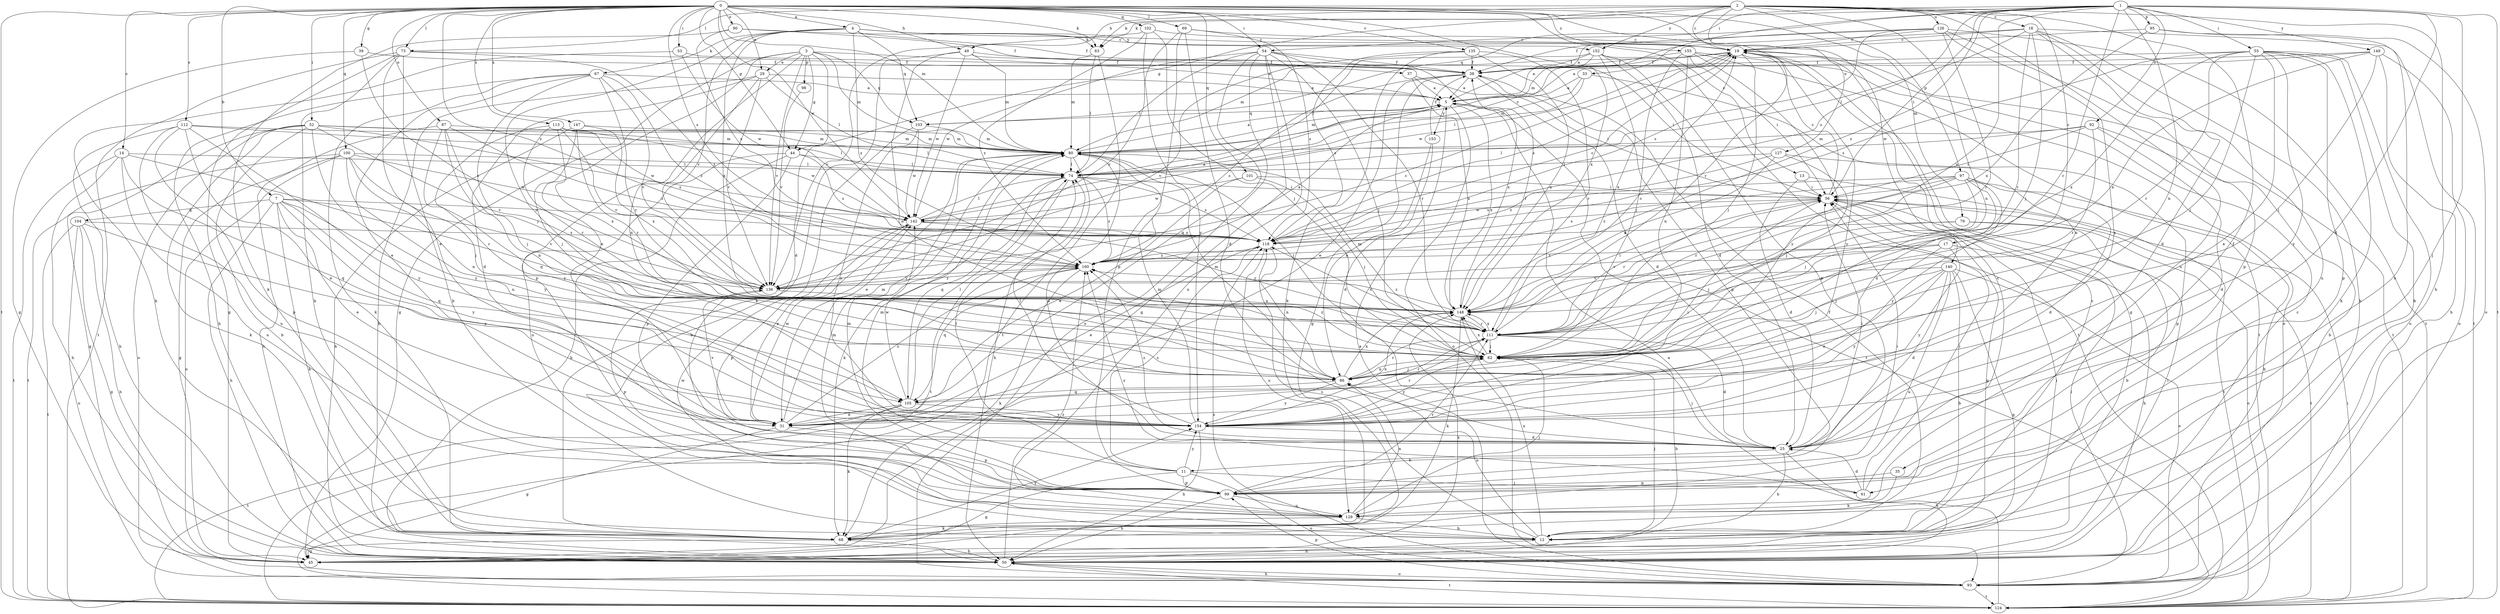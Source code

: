 strict digraph  {
0;
1;
2;
3;
4;
5;
7;
11;
12;
13;
14;
17;
18;
19;
25;
29;
31;
33;
35;
37;
38;
39;
44;
45;
49;
50;
52;
53;
54;
55;
56;
61;
62;
63;
67;
68;
69;
73;
74;
79;
80;
86;
87;
90;
92;
93;
95;
97;
98;
99;
100;
101;
102;
103;
104;
105;
111;
112;
113;
118;
124;
126;
127;
129;
135;
136;
140;
142;
147;
148;
149;
152;
153;
154;
155;
160;
0 -> 4  [label=a];
0 -> 7  [label=b];
0 -> 13  [label=c];
0 -> 14  [label=c];
0 -> 29  [label=e];
0 -> 39  [label=g];
0 -> 44  [label=g];
0 -> 49  [label=h];
0 -> 52  [label=i];
0 -> 53  [label=i];
0 -> 54  [label=i];
0 -> 63  [label=k];
0 -> 69  [label=l];
0 -> 73  [label=l];
0 -> 79  [label=m];
0 -> 80  [label=m];
0 -> 87  [label=o];
0 -> 90  [label=o];
0 -> 100  [label=q];
0 -> 101  [label=q];
0 -> 102  [label=q];
0 -> 111  [label=r];
0 -> 112  [label=s];
0 -> 113  [label=s];
0 -> 118  [label=s];
0 -> 124  [label=t];
0 -> 135  [label=v];
0 -> 140  [label=w];
0 -> 142  [label=w];
0 -> 147  [label=x];
0 -> 148  [label=x];
0 -> 155  [label=z];
0 -> 160  [label=z];
1 -> 25  [label=d];
1 -> 33  [label=f];
1 -> 54  [label=i];
1 -> 55  [label=i];
1 -> 56  [label=i];
1 -> 61  [label=j];
1 -> 63  [label=k];
1 -> 86  [label=n];
1 -> 92  [label=o];
1 -> 95  [label=p];
1 -> 103  [label=q];
1 -> 111  [label=r];
1 -> 118  [label=s];
1 -> 124  [label=t];
1 -> 148  [label=x];
1 -> 149  [label=y];
1 -> 160  [label=z];
2 -> 17  [label=c];
2 -> 18  [label=c];
2 -> 19  [label=c];
2 -> 35  [label=f];
2 -> 44  [label=g];
2 -> 49  [label=h];
2 -> 50  [label=h];
2 -> 63  [label=k];
2 -> 73  [label=l];
2 -> 86  [label=n];
2 -> 97  [label=p];
2 -> 126  [label=u];
2 -> 127  [label=u];
2 -> 129  [label=u];
2 -> 152  [label=y];
3 -> 5  [label=a];
3 -> 25  [label=d];
3 -> 29  [label=e];
3 -> 31  [label=e];
3 -> 44  [label=g];
3 -> 45  [label=g];
3 -> 80  [label=m];
3 -> 98  [label=p];
3 -> 99  [label=p];
3 -> 103  [label=q];
3 -> 136  [label=v];
4 -> 19  [label=c];
4 -> 37  [label=f];
4 -> 63  [label=k];
4 -> 67  [label=k];
4 -> 86  [label=n];
4 -> 103  [label=q];
4 -> 136  [label=v];
4 -> 148  [label=x];
4 -> 152  [label=y];
4 -> 160  [label=z];
5 -> 80  [label=m];
5 -> 93  [label=o];
5 -> 103  [label=q];
5 -> 124  [label=t];
5 -> 148  [label=x];
5 -> 153  [label=y];
7 -> 31  [label=e];
7 -> 50  [label=h];
7 -> 68  [label=k];
7 -> 86  [label=n];
7 -> 104  [label=q];
7 -> 105  [label=q];
7 -> 118  [label=s];
7 -> 136  [label=v];
7 -> 154  [label=y];
11 -> 45  [label=g];
11 -> 61  [label=j];
11 -> 74  [label=l];
11 -> 80  [label=m];
11 -> 93  [label=o];
11 -> 99  [label=p];
11 -> 118  [label=s];
11 -> 154  [label=y];
12 -> 19  [label=c];
12 -> 38  [label=f];
12 -> 50  [label=h];
12 -> 62  [label=j];
12 -> 86  [label=n];
12 -> 118  [label=s];
12 -> 142  [label=w];
12 -> 148  [label=x];
13 -> 25  [label=d];
13 -> 56  [label=i];
13 -> 124  [label=t];
14 -> 50  [label=h];
14 -> 74  [label=l];
14 -> 105  [label=q];
14 -> 111  [label=r];
14 -> 124  [label=t];
14 -> 129  [label=u];
17 -> 50  [label=h];
17 -> 62  [label=j];
17 -> 136  [label=v];
17 -> 154  [label=y];
17 -> 160  [label=z];
18 -> 19  [label=c];
18 -> 25  [label=d];
18 -> 50  [label=h];
18 -> 62  [label=j];
18 -> 74  [label=l];
18 -> 80  [label=m];
18 -> 111  [label=r];
18 -> 124  [label=t];
18 -> 129  [label=u];
19 -> 38  [label=f];
19 -> 45  [label=g];
19 -> 62  [label=j];
19 -> 80  [label=m];
19 -> 118  [label=s];
19 -> 124  [label=t];
19 -> 142  [label=w];
19 -> 154  [label=y];
25 -> 11  [label=b];
25 -> 12  [label=b];
25 -> 50  [label=h];
25 -> 56  [label=i];
25 -> 62  [label=j];
25 -> 160  [label=z];
29 -> 5  [label=a];
29 -> 25  [label=d];
29 -> 50  [label=h];
29 -> 74  [label=l];
29 -> 86  [label=n];
29 -> 136  [label=v];
31 -> 45  [label=g];
31 -> 80  [label=m];
31 -> 99  [label=p];
31 -> 111  [label=r];
31 -> 136  [label=v];
31 -> 142  [label=w];
31 -> 160  [label=z];
33 -> 5  [label=a];
33 -> 74  [label=l];
33 -> 80  [label=m];
33 -> 86  [label=n];
35 -> 68  [label=k];
35 -> 99  [label=p];
37 -> 5  [label=a];
37 -> 56  [label=i];
37 -> 148  [label=x];
38 -> 5  [label=a];
38 -> 25  [label=d];
38 -> 31  [label=e];
38 -> 45  [label=g];
38 -> 99  [label=p];
38 -> 160  [label=z];
39 -> 38  [label=f];
39 -> 45  [label=g];
39 -> 136  [label=v];
44 -> 50  [label=h];
44 -> 74  [label=l];
44 -> 99  [label=p];
44 -> 118  [label=s];
44 -> 129  [label=u];
45 -> 56  [label=i];
45 -> 148  [label=x];
49 -> 38  [label=f];
49 -> 56  [label=i];
49 -> 68  [label=k];
49 -> 80  [label=m];
49 -> 86  [label=n];
49 -> 142  [label=w];
50 -> 19  [label=c];
50 -> 56  [label=i];
50 -> 93  [label=o];
50 -> 124  [label=t];
50 -> 160  [label=z];
52 -> 12  [label=b];
52 -> 45  [label=g];
52 -> 68  [label=k];
52 -> 74  [label=l];
52 -> 80  [label=m];
52 -> 93  [label=o];
52 -> 136  [label=v];
52 -> 142  [label=w];
52 -> 154  [label=y];
53 -> 38  [label=f];
53 -> 68  [label=k];
53 -> 142  [label=w];
54 -> 38  [label=f];
54 -> 45  [label=g];
54 -> 62  [label=j];
54 -> 74  [label=l];
54 -> 93  [label=o];
54 -> 105  [label=q];
54 -> 111  [label=r];
54 -> 129  [label=u];
54 -> 142  [label=w];
54 -> 148  [label=x];
55 -> 12  [label=b];
55 -> 31  [label=e];
55 -> 38  [label=f];
55 -> 62  [label=j];
55 -> 68  [label=k];
55 -> 93  [label=o];
55 -> 99  [label=p];
55 -> 111  [label=r];
55 -> 118  [label=s];
55 -> 148  [label=x];
55 -> 154  [label=y];
56 -> 19  [label=c];
56 -> 45  [label=g];
56 -> 111  [label=r];
56 -> 118  [label=s];
56 -> 124  [label=t];
56 -> 142  [label=w];
61 -> 19  [label=c];
61 -> 25  [label=d];
61 -> 56  [label=i];
61 -> 160  [label=z];
62 -> 86  [label=n];
62 -> 148  [label=x];
62 -> 154  [label=y];
62 -> 160  [label=z];
63 -> 74  [label=l];
63 -> 80  [label=m];
63 -> 124  [label=t];
67 -> 5  [label=a];
67 -> 31  [label=e];
67 -> 50  [label=h];
67 -> 62  [label=j];
67 -> 68  [label=k];
67 -> 111  [label=r];
67 -> 136  [label=v];
67 -> 160  [label=z];
68 -> 45  [label=g];
68 -> 50  [label=h];
68 -> 154  [label=y];
69 -> 19  [label=c];
69 -> 25  [label=d];
69 -> 99  [label=p];
69 -> 118  [label=s];
69 -> 136  [label=v];
73 -> 12  [label=b];
73 -> 31  [label=e];
73 -> 38  [label=f];
73 -> 45  [label=g];
73 -> 68  [label=k];
73 -> 124  [label=t];
73 -> 160  [label=z];
74 -> 56  [label=i];
74 -> 68  [label=k];
74 -> 105  [label=q];
74 -> 118  [label=s];
74 -> 124  [label=t];
74 -> 160  [label=z];
79 -> 12  [label=b];
79 -> 62  [label=j];
79 -> 93  [label=o];
79 -> 118  [label=s];
80 -> 5  [label=a];
80 -> 19  [label=c];
80 -> 25  [label=d];
80 -> 31  [label=e];
80 -> 50  [label=h];
80 -> 62  [label=j];
80 -> 74  [label=l];
86 -> 62  [label=j];
86 -> 80  [label=m];
86 -> 105  [label=q];
86 -> 111  [label=r];
86 -> 148  [label=x];
86 -> 154  [label=y];
87 -> 50  [label=h];
87 -> 62  [label=j];
87 -> 80  [label=m];
87 -> 86  [label=n];
87 -> 105  [label=q];
87 -> 160  [label=z];
90 -> 19  [label=c];
90 -> 38  [label=f];
90 -> 68  [label=k];
90 -> 118  [label=s];
92 -> 12  [label=b];
92 -> 25  [label=d];
92 -> 56  [label=i];
92 -> 74  [label=l];
92 -> 80  [label=m];
92 -> 111  [label=r];
93 -> 5  [label=a];
93 -> 50  [label=h];
93 -> 56  [label=i];
93 -> 99  [label=p];
93 -> 118  [label=s];
93 -> 124  [label=t];
95 -> 19  [label=c];
95 -> 93  [label=o];
95 -> 129  [label=u];
95 -> 148  [label=x];
97 -> 25  [label=d];
97 -> 50  [label=h];
97 -> 56  [label=i];
97 -> 62  [label=j];
97 -> 86  [label=n];
97 -> 111  [label=r];
97 -> 118  [label=s];
97 -> 154  [label=y];
97 -> 160  [label=z];
98 -> 136  [label=v];
99 -> 50  [label=h];
99 -> 56  [label=i];
99 -> 80  [label=m];
99 -> 111  [label=r];
99 -> 129  [label=u];
100 -> 45  [label=g];
100 -> 62  [label=j];
100 -> 74  [label=l];
100 -> 86  [label=n];
100 -> 93  [label=o];
100 -> 124  [label=t];
100 -> 142  [label=w];
100 -> 154  [label=y];
101 -> 31  [label=e];
101 -> 56  [label=i];
101 -> 62  [label=j];
101 -> 142  [label=w];
102 -> 19  [label=c];
102 -> 62  [label=j];
102 -> 136  [label=v];
102 -> 154  [label=y];
102 -> 160  [label=z];
103 -> 12  [label=b];
103 -> 80  [label=m];
103 -> 142  [label=w];
103 -> 154  [label=y];
104 -> 45  [label=g];
104 -> 50  [label=h];
104 -> 93  [label=o];
104 -> 118  [label=s];
104 -> 124  [label=t];
104 -> 154  [label=y];
105 -> 31  [label=e];
105 -> 68  [label=k];
105 -> 74  [label=l];
105 -> 111  [label=r];
105 -> 124  [label=t];
105 -> 142  [label=w];
105 -> 154  [label=y];
111 -> 19  [label=c];
111 -> 25  [label=d];
111 -> 50  [label=h];
111 -> 62  [label=j];
111 -> 80  [label=m];
111 -> 118  [label=s];
111 -> 148  [label=x];
112 -> 31  [label=e];
112 -> 50  [label=h];
112 -> 74  [label=l];
112 -> 80  [label=m];
112 -> 99  [label=p];
112 -> 129  [label=u];
112 -> 154  [label=y];
113 -> 80  [label=m];
113 -> 111  [label=r];
113 -> 118  [label=s];
113 -> 136  [label=v];
113 -> 142  [label=w];
113 -> 148  [label=x];
113 -> 154  [label=y];
118 -> 19  [label=c];
118 -> 31  [label=e];
118 -> 86  [label=n];
118 -> 129  [label=u];
118 -> 160  [label=z];
124 -> 5  [label=a];
124 -> 56  [label=i];
126 -> 5  [label=a];
126 -> 19  [label=c];
126 -> 38  [label=f];
126 -> 99  [label=p];
126 -> 111  [label=r];
126 -> 118  [label=s];
126 -> 124  [label=t];
126 -> 154  [label=y];
127 -> 62  [label=j];
127 -> 74  [label=l];
127 -> 99  [label=p];
127 -> 148  [label=x];
127 -> 160  [label=z];
129 -> 12  [label=b];
129 -> 62  [label=j];
129 -> 68  [label=k];
129 -> 80  [label=m];
129 -> 86  [label=n];
135 -> 38  [label=f];
135 -> 68  [label=k];
135 -> 111  [label=r];
135 -> 118  [label=s];
135 -> 136  [label=v];
135 -> 148  [label=x];
136 -> 19  [label=c];
136 -> 99  [label=p];
136 -> 148  [label=x];
136 -> 160  [label=z];
140 -> 12  [label=b];
140 -> 25  [label=d];
140 -> 31  [label=e];
140 -> 45  [label=g];
140 -> 62  [label=j];
140 -> 93  [label=o];
140 -> 129  [label=u];
140 -> 136  [label=v];
140 -> 154  [label=y];
142 -> 5  [label=a];
142 -> 31  [label=e];
142 -> 74  [label=l];
142 -> 99  [label=p];
142 -> 111  [label=r];
142 -> 118  [label=s];
147 -> 50  [label=h];
147 -> 62  [label=j];
147 -> 80  [label=m];
147 -> 111  [label=r];
147 -> 148  [label=x];
148 -> 38  [label=f];
148 -> 56  [label=i];
148 -> 68  [label=k];
148 -> 111  [label=r];
148 -> 160  [label=z];
149 -> 5  [label=a];
149 -> 38  [label=f];
149 -> 50  [label=h];
149 -> 62  [label=j];
149 -> 93  [label=o];
149 -> 148  [label=x];
152 -> 5  [label=a];
152 -> 25  [label=d];
152 -> 38  [label=f];
152 -> 74  [label=l];
152 -> 99  [label=p];
152 -> 124  [label=t];
152 -> 148  [label=x];
153 -> 25  [label=d];
153 -> 38  [label=f];
153 -> 86  [label=n];
154 -> 25  [label=d];
154 -> 50  [label=h];
154 -> 56  [label=i];
154 -> 74  [label=l];
154 -> 80  [label=m];
154 -> 148  [label=x];
155 -> 38  [label=f];
155 -> 56  [label=i];
155 -> 62  [label=j];
155 -> 86  [label=n];
155 -> 93  [label=o];
155 -> 124  [label=t];
155 -> 154  [label=y];
160 -> 5  [label=a];
160 -> 68  [label=k];
160 -> 105  [label=q];
160 -> 136  [label=v];
}
